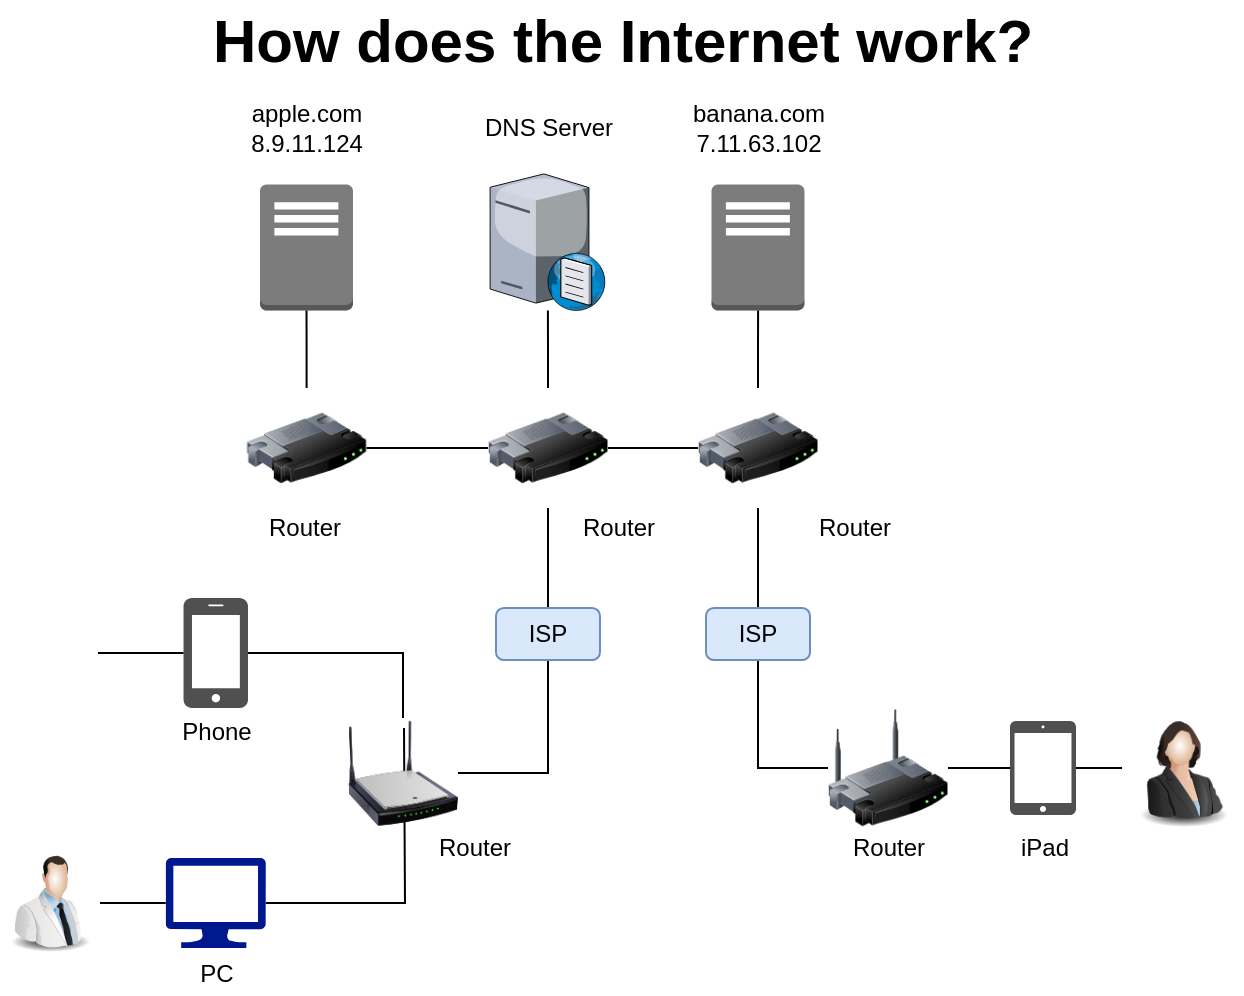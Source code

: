 <mxfile version="14.7.3" type="github">
  <diagram id="FVhtaX8cwOrP204iMpnX" name="Page-1">
    <mxGraphModel dx="723" dy="654" grid="1" gridSize="10" guides="1" tooltips="1" connect="1" arrows="1" fold="1" page="1" pageScale="1" pageWidth="1169" pageHeight="827" math="0" shadow="0">
      <root>
        <mxCell id="0" />
        <mxCell id="1" parent="0" />
        <mxCell id="YhsctEqUOotuku0o7zmU-1" value="" style="outlineConnect=0;dashed=0;verticalLabelPosition=bottom;verticalAlign=top;align=center;html=1;shape=mxgraph.aws3.traditional_server;fillColor=#7D7C7C;gradientColor=none;" vertex="1" parent="1">
          <mxGeometry x="404" y="270.25" width="46.5" height="63" as="geometry" />
        </mxCell>
        <mxCell id="YhsctEqUOotuku0o7zmU-2" value="apple.com&lt;br&gt;8.9.11.124" style="text;html=1;align=center;verticalAlign=middle;resizable=0;points=[];autosize=1;strokeColor=none;" vertex="1" parent="1">
          <mxGeometry x="392.25" y="227" width="70" height="30" as="geometry" />
        </mxCell>
        <mxCell id="YhsctEqUOotuku0o7zmU-3" value="" style="verticalLabelPosition=bottom;aspect=fixed;html=1;verticalAlign=top;strokeColor=none;align=center;outlineConnect=0;shape=mxgraph.citrix.dns_server;" vertex="1" parent="1">
          <mxGeometry x="519.05" y="263.25" width="57.89" height="70" as="geometry" />
        </mxCell>
        <mxCell id="YhsctEqUOotuku0o7zmU-4" value="DNS Server" style="text;html=1;align=center;verticalAlign=middle;resizable=0;points=[];autosize=1;strokeColor=none;" vertex="1" parent="1">
          <mxGeometry x="508" y="232" width="80" height="20" as="geometry" />
        </mxCell>
        <mxCell id="YhsctEqUOotuku0o7zmU-30" style="edgeStyle=orthogonalEdgeStyle;rounded=0;orthogonalLoop=1;jettySize=auto;html=1;endArrow=none;endFill=0;" edge="1" parent="1" source="YhsctEqUOotuku0o7zmU-6">
          <mxGeometry relative="1" as="geometry">
            <mxPoint x="476" y="542" as="targetPoint" />
          </mxGeometry>
        </mxCell>
        <mxCell id="YhsctEqUOotuku0o7zmU-6" value="" style="aspect=fixed;pointerEvents=1;shadow=0;dashed=0;html=1;strokeColor=none;labelPosition=center;verticalLabelPosition=bottom;verticalAlign=top;align=center;fillColor=#00188D;shape=mxgraph.azure.computer" vertex="1" parent="1">
          <mxGeometry x="356.88" y="607" width="50" height="45" as="geometry" />
        </mxCell>
        <mxCell id="YhsctEqUOotuku0o7zmU-31" style="edgeStyle=orthogonalEdgeStyle;rounded=0;orthogonalLoop=1;jettySize=auto;html=1;endArrow=none;endFill=0;" edge="1" parent="1" source="YhsctEqUOotuku0o7zmU-8" target="YhsctEqUOotuku0o7zmU-9">
          <mxGeometry relative="1" as="geometry" />
        </mxCell>
        <mxCell id="YhsctEqUOotuku0o7zmU-8" value="" style="pointerEvents=1;shadow=0;dashed=0;html=1;strokeColor=none;fillColor=#505050;labelPosition=center;verticalLabelPosition=bottom;verticalAlign=top;outlineConnect=0;align=center;shape=mxgraph.office.devices.cell_phone_iphone_proportional;" vertex="1" parent="1">
          <mxGeometry x="365.76" y="477" width="32.24" height="55" as="geometry" />
        </mxCell>
        <mxCell id="YhsctEqUOotuku0o7zmU-34" style="edgeStyle=orthogonalEdgeStyle;rounded=0;orthogonalLoop=1;jettySize=auto;html=1;endArrow=none;endFill=0;" edge="1" parent="1" source="YhsctEqUOotuku0o7zmU-9" target="YhsctEqUOotuku0o7zmU-33">
          <mxGeometry relative="1" as="geometry" />
        </mxCell>
        <mxCell id="YhsctEqUOotuku0o7zmU-9" value="" style="image;html=1;image=img/lib/clip_art/networking/Wireless_Router_N_128x128.png" vertex="1" parent="1">
          <mxGeometry x="448" y="537" width="55" height="55" as="geometry" />
        </mxCell>
        <mxCell id="YhsctEqUOotuku0o7zmU-39" style="edgeStyle=orthogonalEdgeStyle;rounded=0;orthogonalLoop=1;jettySize=auto;html=1;startArrow=none;startFill=0;endArrow=none;endFill=0;" edge="1" parent="1" source="YhsctEqUOotuku0o7zmU-10" target="YhsctEqUOotuku0o7zmU-11">
          <mxGeometry relative="1" as="geometry" />
        </mxCell>
        <mxCell id="YhsctEqUOotuku0o7zmU-10" value="" style="pointerEvents=1;shadow=0;dashed=0;html=1;strokeColor=none;fillColor=#505050;labelPosition=center;verticalLabelPosition=bottom;verticalAlign=top;outlineConnect=0;align=center;shape=mxgraph.office.devices.ipad_mini;" vertex="1" parent="1">
          <mxGeometry x="779" y="538.5" width="33" height="47" as="geometry" />
        </mxCell>
        <mxCell id="YhsctEqUOotuku0o7zmU-38" style="edgeStyle=orthogonalEdgeStyle;rounded=0;orthogonalLoop=1;jettySize=auto;html=1;entryX=0.5;entryY=1;entryDx=0;entryDy=0;startArrow=none;startFill=0;endArrow=none;endFill=0;" edge="1" parent="1" source="YhsctEqUOotuku0o7zmU-11" target="YhsctEqUOotuku0o7zmU-36">
          <mxGeometry relative="1" as="geometry" />
        </mxCell>
        <mxCell id="YhsctEqUOotuku0o7zmU-11" value="" style="image;html=1;image=img/lib/clip_art/networking/Wireless_Router_128x128.png" vertex="1" parent="1">
          <mxGeometry x="688" y="532" width="60" height="60" as="geometry" />
        </mxCell>
        <mxCell id="YhsctEqUOotuku0o7zmU-12" value="Router" style="text;html=1;align=center;verticalAlign=middle;resizable=0;points=[];autosize=1;strokeColor=none;" vertex="1" parent="1">
          <mxGeometry x="486.25" y="592" width="50" height="20" as="geometry" />
        </mxCell>
        <mxCell id="YhsctEqUOotuku0o7zmU-13" value="Router" style="text;html=1;align=center;verticalAlign=middle;resizable=0;points=[];autosize=1;strokeColor=none;" vertex="1" parent="1">
          <mxGeometry x="693" y="592" width="50" height="20" as="geometry" />
        </mxCell>
        <mxCell id="YhsctEqUOotuku0o7zmU-23" style="edgeStyle=orthogonalEdgeStyle;rounded=0;orthogonalLoop=1;jettySize=auto;html=1;startArrow=none;startFill=0;endArrow=none;endFill=0;" edge="1" parent="1" source="YhsctEqUOotuku0o7zmU-14" target="YhsctEqUOotuku0o7zmU-1">
          <mxGeometry relative="1" as="geometry" />
        </mxCell>
        <mxCell id="YhsctEqUOotuku0o7zmU-14" value="" style="image;html=1;image=img/lib/clip_art/networking/Router_128x128.png" vertex="1" parent="1">
          <mxGeometry x="397.25" y="372" width="60" height="60" as="geometry" />
        </mxCell>
        <mxCell id="YhsctEqUOotuku0o7zmU-22" style="edgeStyle=orthogonalEdgeStyle;rounded=0;orthogonalLoop=1;jettySize=auto;html=1;startArrow=none;startFill=0;endArrow=none;endFill=0;" edge="1" parent="1" source="YhsctEqUOotuku0o7zmU-15" target="YhsctEqUOotuku0o7zmU-3">
          <mxGeometry relative="1" as="geometry" />
        </mxCell>
        <mxCell id="YhsctEqUOotuku0o7zmU-26" style="edgeStyle=orthogonalEdgeStyle;rounded=0;orthogonalLoop=1;jettySize=auto;html=1;endArrow=none;endFill=0;" edge="1" parent="1" source="YhsctEqUOotuku0o7zmU-15" target="YhsctEqUOotuku0o7zmU-14">
          <mxGeometry relative="1" as="geometry" />
        </mxCell>
        <mxCell id="YhsctEqUOotuku0o7zmU-15" value="" style="image;html=1;image=img/lib/clip_art/networking/Router_128x128.png" vertex="1" parent="1">
          <mxGeometry x="518" y="372" width="60" height="60" as="geometry" />
        </mxCell>
        <mxCell id="YhsctEqUOotuku0o7zmU-16" value="Router" style="text;html=1;align=center;verticalAlign=middle;resizable=0;points=[];autosize=1;strokeColor=none;" vertex="1" parent="1">
          <mxGeometry x="400.5" y="432" width="50" height="20" as="geometry" />
        </mxCell>
        <mxCell id="YhsctEqUOotuku0o7zmU-17" value="Router" style="text;html=1;align=center;verticalAlign=middle;resizable=0;points=[];autosize=1;strokeColor=none;" vertex="1" parent="1">
          <mxGeometry x="558" y="432" width="50" height="20" as="geometry" />
        </mxCell>
        <mxCell id="YhsctEqUOotuku0o7zmU-18" value="" style="outlineConnect=0;dashed=0;verticalLabelPosition=bottom;verticalAlign=top;align=center;html=1;shape=mxgraph.aws3.traditional_server;fillColor=#7D7C7C;gradientColor=none;" vertex="1" parent="1">
          <mxGeometry x="629.75" y="270.25" width="46.5" height="63" as="geometry" />
        </mxCell>
        <mxCell id="YhsctEqUOotuku0o7zmU-19" value="banana.com&lt;br&gt;7.11.63.102" style="text;html=1;align=center;verticalAlign=middle;resizable=0;points=[];autosize=1;strokeColor=none;" vertex="1" parent="1">
          <mxGeometry x="613" y="227" width="80" height="30" as="geometry" />
        </mxCell>
        <mxCell id="YhsctEqUOotuku0o7zmU-24" style="edgeStyle=orthogonalEdgeStyle;rounded=0;orthogonalLoop=1;jettySize=auto;html=1;endArrow=none;endFill=0;" edge="1" parent="1" source="YhsctEqUOotuku0o7zmU-20" target="YhsctEqUOotuku0o7zmU-18">
          <mxGeometry relative="1" as="geometry" />
        </mxCell>
        <mxCell id="YhsctEqUOotuku0o7zmU-25" style="edgeStyle=orthogonalEdgeStyle;rounded=0;orthogonalLoop=1;jettySize=auto;html=1;endArrow=none;endFill=0;" edge="1" parent="1" source="YhsctEqUOotuku0o7zmU-20" target="YhsctEqUOotuku0o7zmU-15">
          <mxGeometry relative="1" as="geometry" />
        </mxCell>
        <mxCell id="YhsctEqUOotuku0o7zmU-20" value="" style="image;html=1;image=img/lib/clip_art/networking/Router_128x128.png" vertex="1" parent="1">
          <mxGeometry x="623" y="372" width="60" height="60" as="geometry" />
        </mxCell>
        <mxCell id="YhsctEqUOotuku0o7zmU-21" value="Router" style="text;html=1;align=center;verticalAlign=middle;resizable=0;points=[];autosize=1;strokeColor=none;" vertex="1" parent="1">
          <mxGeometry x="676.25" y="432" width="50" height="20" as="geometry" />
        </mxCell>
        <mxCell id="YhsctEqUOotuku0o7zmU-27" value="PC" style="text;html=1;align=center;verticalAlign=middle;resizable=0;points=[];autosize=1;strokeColor=none;" vertex="1" parent="1">
          <mxGeometry x="366.88" y="655" width="30" height="20" as="geometry" />
        </mxCell>
        <mxCell id="YhsctEqUOotuku0o7zmU-28" value="Phone" style="text;html=1;align=center;verticalAlign=middle;resizable=0;points=[];autosize=1;strokeColor=none;" vertex="1" parent="1">
          <mxGeometry x="356.88" y="534" width="50" height="20" as="geometry" />
        </mxCell>
        <mxCell id="YhsctEqUOotuku0o7zmU-29" value="iPad" style="text;html=1;align=center;verticalAlign=middle;resizable=0;points=[];autosize=1;strokeColor=none;" vertex="1" parent="1">
          <mxGeometry x="775.5" y="592" width="40" height="20" as="geometry" />
        </mxCell>
        <mxCell id="YhsctEqUOotuku0o7zmU-35" style="edgeStyle=orthogonalEdgeStyle;rounded=0;orthogonalLoop=1;jettySize=auto;html=1;startArrow=none;startFill=0;endArrow=none;endFill=0;" edge="1" parent="1" source="YhsctEqUOotuku0o7zmU-33" target="YhsctEqUOotuku0o7zmU-15">
          <mxGeometry relative="1" as="geometry" />
        </mxCell>
        <mxCell id="YhsctEqUOotuku0o7zmU-33" value="ISP" style="rounded=1;whiteSpace=wrap;html=1;fillColor=#dae8fc;strokeColor=#6c8ebf;" vertex="1" parent="1">
          <mxGeometry x="521.99" y="482" width="52" height="26" as="geometry" />
        </mxCell>
        <mxCell id="YhsctEqUOotuku0o7zmU-40" style="edgeStyle=orthogonalEdgeStyle;rounded=0;orthogonalLoop=1;jettySize=auto;html=1;startArrow=none;startFill=0;endArrow=none;endFill=0;" edge="1" parent="1" source="YhsctEqUOotuku0o7zmU-36" target="YhsctEqUOotuku0o7zmU-20">
          <mxGeometry relative="1" as="geometry" />
        </mxCell>
        <mxCell id="YhsctEqUOotuku0o7zmU-36" value="ISP" style="rounded=1;whiteSpace=wrap;html=1;fillColor=#dae8fc;strokeColor=#6c8ebf;" vertex="1" parent="1">
          <mxGeometry x="627" y="482" width="52" height="26" as="geometry" />
        </mxCell>
        <mxCell id="YhsctEqUOotuku0o7zmU-41" value="&lt;span style=&quot;font-size: 30px;&quot;&gt;How does the Internet work?&lt;/span&gt;" style="text;html=1;align=center;verticalAlign=middle;resizable=0;points=[];autosize=1;strokeColor=none;fontStyle=1;fontSize=30;" vertex="1" parent="1">
          <mxGeometry x="370" y="178" width="430" height="40" as="geometry" />
        </mxCell>
        <mxCell id="YhsctEqUOotuku0o7zmU-46" style="edgeStyle=orthogonalEdgeStyle;rounded=0;orthogonalLoop=1;jettySize=auto;html=1;fontSize=30;startArrow=none;startFill=0;endArrow=none;endFill=0;" edge="1" parent="1" source="YhsctEqUOotuku0o7zmU-43" target="YhsctEqUOotuku0o7zmU-8">
          <mxGeometry relative="1" as="geometry" />
        </mxCell>
        <mxCell id="YhsctEqUOotuku0o7zmU-43" value="" style="shape=image;html=1;verticalAlign=top;verticalLabelPosition=bottom;labelBackgroundColor=#ffffff;imageAspect=0;aspect=fixed;image=https://cdn2.iconfinder.com/data/icons/business-persons-flat-1/512/person_4-128.png;fontSize=30;" vertex="1" parent="1">
          <mxGeometry x="275" y="480.5" width="48" height="48" as="geometry" />
        </mxCell>
        <mxCell id="YhsctEqUOotuku0o7zmU-47" style="edgeStyle=orthogonalEdgeStyle;rounded=0;orthogonalLoop=1;jettySize=auto;html=1;entryX=0;entryY=0.5;entryDx=0;entryDy=0;entryPerimeter=0;fontSize=30;startArrow=none;startFill=0;endArrow=none;endFill=0;" edge="1" parent="1" source="YhsctEqUOotuku0o7zmU-45" target="YhsctEqUOotuku0o7zmU-6">
          <mxGeometry relative="1" as="geometry" />
        </mxCell>
        <mxCell id="YhsctEqUOotuku0o7zmU-45" value="" style="image;html=1;image=img/lib/clip_art/people/Scientist_Man_128x128.png;fontSize=30;" vertex="1" parent="1">
          <mxGeometry x="274" y="604.5" width="50" height="50" as="geometry" />
        </mxCell>
        <mxCell id="YhsctEqUOotuku0o7zmU-49" style="edgeStyle=orthogonalEdgeStyle;rounded=0;orthogonalLoop=1;jettySize=auto;html=1;fontSize=30;startArrow=none;startFill=0;endArrow=none;endFill=0;" edge="1" parent="1" source="YhsctEqUOotuku0o7zmU-48" target="YhsctEqUOotuku0o7zmU-10">
          <mxGeometry relative="1" as="geometry" />
        </mxCell>
        <mxCell id="YhsctEqUOotuku0o7zmU-48" value="" style="image;html=1;image=img/lib/clip_art/people/Suit_Woman_128x128.png;fontSize=30;" vertex="1" parent="1">
          <mxGeometry x="835" y="532" width="60" height="60" as="geometry" />
        </mxCell>
      </root>
    </mxGraphModel>
  </diagram>
</mxfile>

